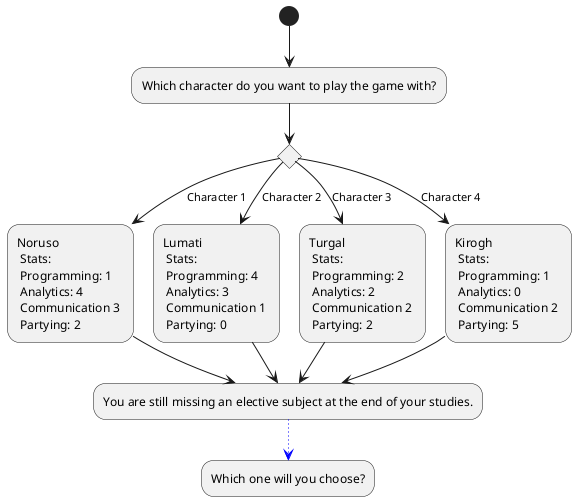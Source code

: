 @startuml
(*) --> "Which character do you want to play the game with?"
if "" then
--> [Character 1] "Noruso \n Stats:\n Programming: 1 \n Analytics: 4\n Communication 3 \n Partying: 2" as char1
else
--> [Character 2] "Lumati \n Stats:\n Programming: 4 \n Analytics: 3\n Communication 1 \n Partying: 0" as char2
else
--> [Character 3] "Turgal \n Stats:\n Programming: 2 \n Analytics: 2\n Communication 2 \n Partying: 2" as char3
else
--> [Character 4] "Kirogh \n Stats:\n Programming: 1 \n Analytics: 0\n Communication 2 \n Partying: 5" as char4


--> "You are still missing an elective subject at the end of your studies." as a
char1 --> a
char2 --> a
char3 --> a

a-[#blue,dotted]-> "Which one will you choose?"
@enduml